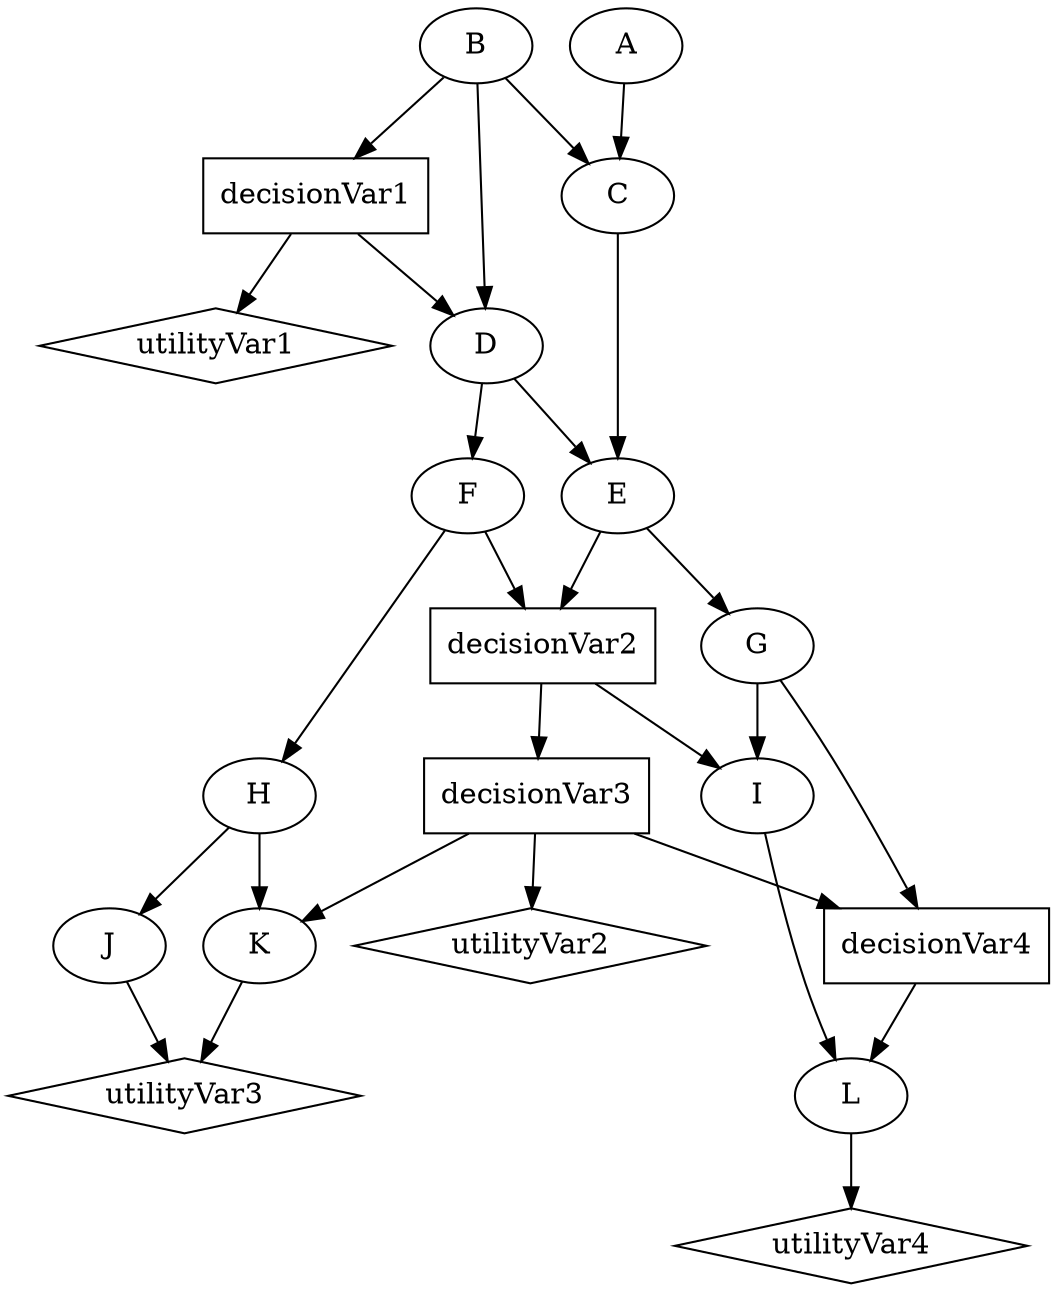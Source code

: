 digraph "no_name" {
node [shape = box];
  decisionVar1;  decisionVar2;  decisionVar3;  decisionVar4;
node [shape = diamond];
  utilityVar1;  utilityVar2;  utilityVar3;  utilityVar4;
node [shape = ellipse];
  A;  B;  C;  D;  E;  F;  G;  H;  I;  J;  K;  L;
  decisionVar1 -> utilityVar1;
  decisionVar1 -> D;
  decisionVar2 -> I;
  decisionVar2 -> decisionVar3;
  decisionVar3 -> decisionVar4;
  decisionVar3 -> K;
  decisionVar3 -> utilityVar2;
  decisionVar4 -> L;
  A -> C;
  B -> C;
  B -> D;
  B -> decisionVar1;
  C -> E;
  D -> E;
  D -> F;
  E -> decisionVar2;
  E -> G;
  F -> H;
  F -> decisionVar2;
  G -> decisionVar4;
  G -> I;
  H -> K;
  H -> J;
  I -> L;
  J -> utilityVar3;
  K -> utilityVar3;
  L -> utilityVar4;

}
